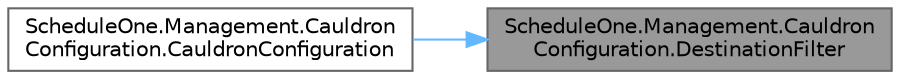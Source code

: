 digraph "ScheduleOne.Management.CauldronConfiguration.DestinationFilter"
{
 // LATEX_PDF_SIZE
  bgcolor="transparent";
  edge [fontname=Helvetica,fontsize=10,labelfontname=Helvetica,labelfontsize=10];
  node [fontname=Helvetica,fontsize=10,shape=box,height=0.2,width=0.4];
  rankdir="RL";
  Node1 [id="Node000001",label="ScheduleOne.Management.Cauldron\lConfiguration.DestinationFilter",height=0.2,width=0.4,color="gray40", fillcolor="grey60", style="filled", fontcolor="black",tooltip=" "];
  Node1 -> Node2 [id="edge1_Node000001_Node000002",dir="back",color="steelblue1",style="solid",tooltip=" "];
  Node2 [id="Node000002",label="ScheduleOne.Management.Cauldron\lConfiguration.CauldronConfiguration",height=0.2,width=0.4,color="grey40", fillcolor="white", style="filled",URL="$class_schedule_one_1_1_management_1_1_cauldron_configuration.html#afe035e60503018130b84497a1b33e494",tooltip=" "];
}
